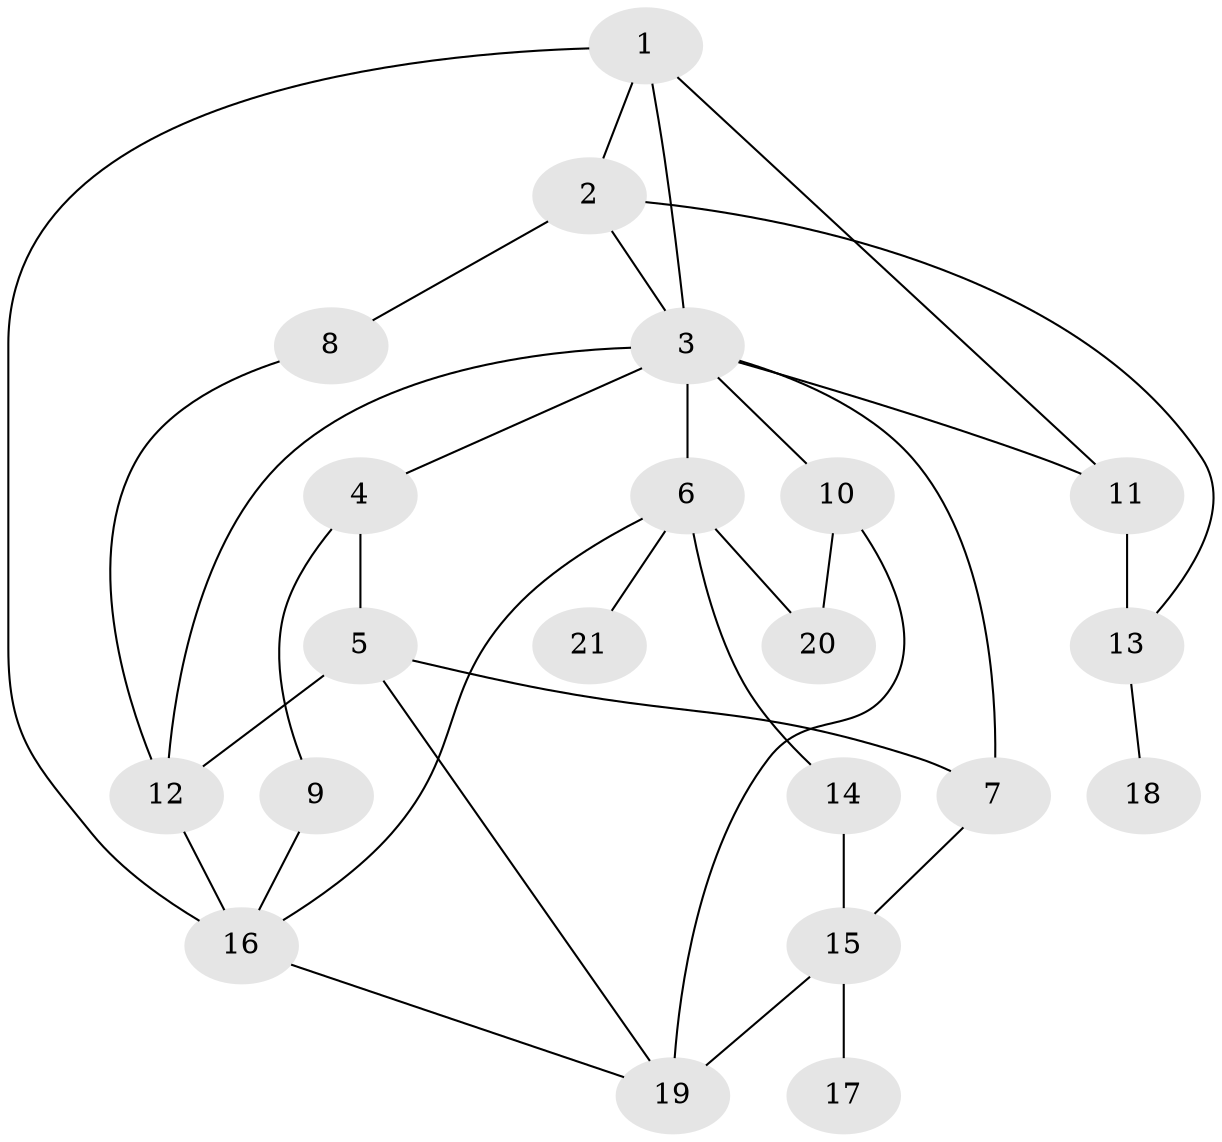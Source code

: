 // original degree distribution, {3: 0.19607843137254902, 5: 0.11764705882352941, 8: 0.0196078431372549, 2: 0.29411764705882354, 4: 0.0784313725490196, 1: 0.27450980392156865, 6: 0.0196078431372549}
// Generated by graph-tools (version 1.1) at 2025/49/03/04/25 22:49:00]
// undirected, 21 vertices, 34 edges
graph export_dot {
  node [color=gray90,style=filled];
  1;
  2;
  3;
  4;
  5;
  6;
  7;
  8;
  9;
  10;
  11;
  12;
  13;
  14;
  15;
  16;
  17;
  18;
  19;
  20;
  21;
  1 -- 2 [weight=1.0];
  1 -- 3 [weight=1.0];
  1 -- 11 [weight=1.0];
  1 -- 16 [weight=1.0];
  2 -- 3 [weight=1.0];
  2 -- 8 [weight=1.0];
  2 -- 13 [weight=1.0];
  3 -- 4 [weight=1.0];
  3 -- 6 [weight=3.0];
  3 -- 7 [weight=1.0];
  3 -- 10 [weight=2.0];
  3 -- 11 [weight=1.0];
  3 -- 12 [weight=1.0];
  4 -- 5 [weight=1.0];
  4 -- 9 [weight=1.0];
  5 -- 7 [weight=1.0];
  5 -- 12 [weight=1.0];
  5 -- 19 [weight=1.0];
  6 -- 14 [weight=1.0];
  6 -- 16 [weight=1.0];
  6 -- 20 [weight=1.0];
  6 -- 21 [weight=1.0];
  7 -- 15 [weight=1.0];
  8 -- 12 [weight=1.0];
  9 -- 16 [weight=1.0];
  10 -- 19 [weight=1.0];
  10 -- 20 [weight=1.0];
  11 -- 13 [weight=3.0];
  12 -- 16 [weight=2.0];
  13 -- 18 [weight=1.0];
  14 -- 15 [weight=1.0];
  15 -- 17 [weight=1.0];
  15 -- 19 [weight=1.0];
  16 -- 19 [weight=1.0];
}
